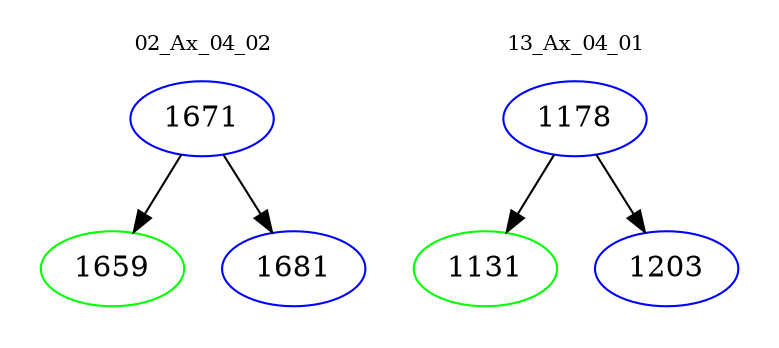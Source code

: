 digraph{
subgraph cluster_0 {
color = white
label = "02_Ax_04_02";
fontsize=10;
T0_1671 [label="1671", color="blue"]
T0_1671 -> T0_1659 [color="black"]
T0_1659 [label="1659", color="green"]
T0_1671 -> T0_1681 [color="black"]
T0_1681 [label="1681", color="blue"]
}
subgraph cluster_1 {
color = white
label = "13_Ax_04_01";
fontsize=10;
T1_1178 [label="1178", color="blue"]
T1_1178 -> T1_1131 [color="black"]
T1_1131 [label="1131", color="green"]
T1_1178 -> T1_1203 [color="black"]
T1_1203 [label="1203", color="blue"]
}
}
